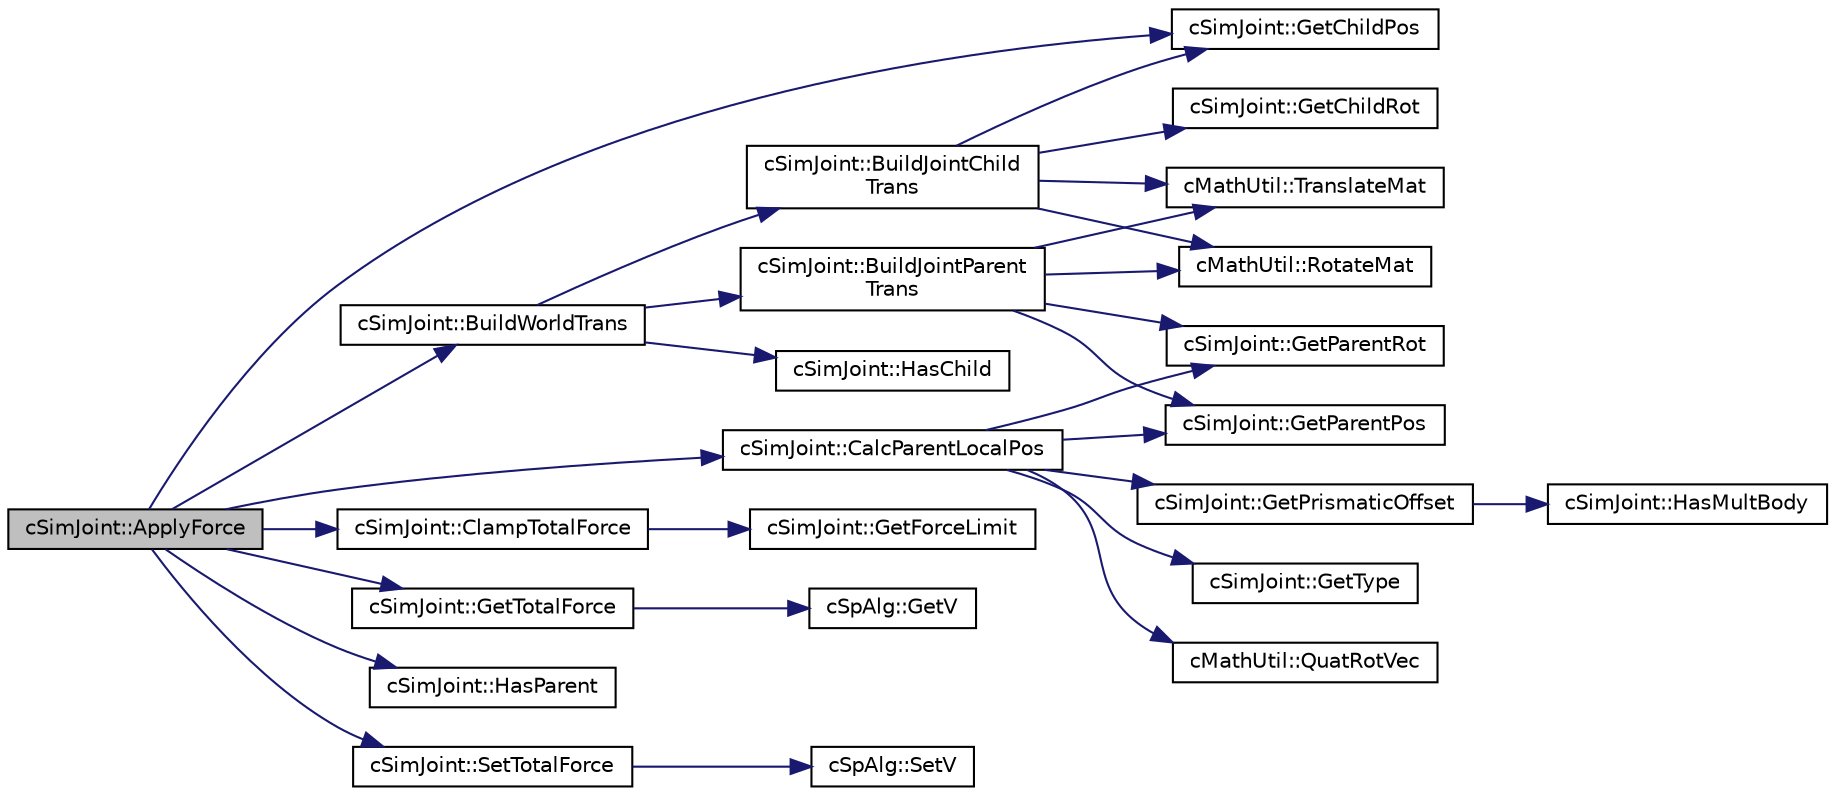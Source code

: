 digraph "cSimJoint::ApplyForce"
{
 // LATEX_PDF_SIZE
  edge [fontname="Helvetica",fontsize="10",labelfontname="Helvetica",labelfontsize="10"];
  node [fontname="Helvetica",fontsize="10",shape=record];
  rankdir="LR";
  Node1 [label="cSimJoint::ApplyForce",height=0.2,width=0.4,color="black", fillcolor="grey75", style="filled", fontcolor="black",tooltip=" "];
  Node1 -> Node2 [color="midnightblue",fontsize="10",style="solid",fontname="Helvetica"];
  Node2 [label="cSimJoint::BuildWorldTrans",height=0.2,width=0.4,color="black", fillcolor="white", style="filled",URL="$classc_sim_joint.html#af84d3879a4bcbd31fadabdd822067f73",tooltip=" "];
  Node2 -> Node3 [color="midnightblue",fontsize="10",style="solid",fontname="Helvetica"];
  Node3 [label="cSimJoint::BuildJointChild\lTrans",height=0.2,width=0.4,color="black", fillcolor="white", style="filled",URL="$classc_sim_joint.html#aeca7bfa2654a84a5cb3335a4e3183705",tooltip=" "];
  Node3 -> Node4 [color="midnightblue",fontsize="10",style="solid",fontname="Helvetica"];
  Node4 [label="cSimJoint::GetChildPos",height=0.2,width=0.4,color="black", fillcolor="white", style="filled",URL="$classc_sim_joint.html#a782fc698f3d3d5d50d1d09a6e88e5b2b",tooltip=" "];
  Node3 -> Node5 [color="midnightblue",fontsize="10",style="solid",fontname="Helvetica"];
  Node5 [label="cSimJoint::GetChildRot",height=0.2,width=0.4,color="black", fillcolor="white", style="filled",URL="$classc_sim_joint.html#a559e5c8b1c908581b08ec2ca725612aa",tooltip=" "];
  Node3 -> Node6 [color="midnightblue",fontsize="10",style="solid",fontname="Helvetica"];
  Node6 [label="cMathUtil::RotateMat",height=0.2,width=0.4,color="black", fillcolor="white", style="filled",URL="$classc_math_util.html#a551bc548582ac0db39df5a58feca1f0a",tooltip=" "];
  Node3 -> Node7 [color="midnightblue",fontsize="10",style="solid",fontname="Helvetica"];
  Node7 [label="cMathUtil::TranslateMat",height=0.2,width=0.4,color="black", fillcolor="white", style="filled",URL="$classc_math_util.html#a5550ed48f8beaccbf6827db839ccf542",tooltip=" "];
  Node2 -> Node8 [color="midnightblue",fontsize="10",style="solid",fontname="Helvetica"];
  Node8 [label="cSimJoint::BuildJointParent\lTrans",height=0.2,width=0.4,color="black", fillcolor="white", style="filled",URL="$classc_sim_joint.html#aa07c6dc91e5d4499d4b91af5ffea5cd1",tooltip=" "];
  Node8 -> Node9 [color="midnightblue",fontsize="10",style="solid",fontname="Helvetica"];
  Node9 [label="cSimJoint::GetParentPos",height=0.2,width=0.4,color="black", fillcolor="white", style="filled",URL="$classc_sim_joint.html#a0a6d80ab34fde67e22fbe6cf5a79b42d",tooltip=" "];
  Node8 -> Node10 [color="midnightblue",fontsize="10",style="solid",fontname="Helvetica"];
  Node10 [label="cSimJoint::GetParentRot",height=0.2,width=0.4,color="black", fillcolor="white", style="filled",URL="$classc_sim_joint.html#a5deda522c66f16c9aa11fdd80ab642d7",tooltip=" "];
  Node8 -> Node6 [color="midnightblue",fontsize="10",style="solid",fontname="Helvetica"];
  Node8 -> Node7 [color="midnightblue",fontsize="10",style="solid",fontname="Helvetica"];
  Node2 -> Node11 [color="midnightblue",fontsize="10",style="solid",fontname="Helvetica"];
  Node11 [label="cSimJoint::HasChild",height=0.2,width=0.4,color="black", fillcolor="white", style="filled",URL="$classc_sim_joint.html#acc56c9ae7bfa81c76ab92928535e2030",tooltip=" "];
  Node1 -> Node12 [color="midnightblue",fontsize="10",style="solid",fontname="Helvetica"];
  Node12 [label="cSimJoint::CalcParentLocalPos",height=0.2,width=0.4,color="black", fillcolor="white", style="filled",URL="$classc_sim_joint.html#ae29709c0a6efcbbd3f39312aa1a1d117",tooltip=" "];
  Node12 -> Node9 [color="midnightblue",fontsize="10",style="solid",fontname="Helvetica"];
  Node12 -> Node10 [color="midnightblue",fontsize="10",style="solid",fontname="Helvetica"];
  Node12 -> Node13 [color="midnightblue",fontsize="10",style="solid",fontname="Helvetica"];
  Node13 [label="cSimJoint::GetPrismaticOffset",height=0.2,width=0.4,color="black", fillcolor="white", style="filled",URL="$classc_sim_joint.html#a217a50fa5db37eccfe8af7c5ef8e1527",tooltip=" "];
  Node13 -> Node14 [color="midnightblue",fontsize="10",style="solid",fontname="Helvetica"];
  Node14 [label="cSimJoint::HasMultBody",height=0.2,width=0.4,color="black", fillcolor="white", style="filled",URL="$classc_sim_joint.html#a9ad925566798fc88e2ed7132043a3058",tooltip=" "];
  Node12 -> Node15 [color="midnightblue",fontsize="10",style="solid",fontname="Helvetica"];
  Node15 [label="cSimJoint::GetType",height=0.2,width=0.4,color="black", fillcolor="white", style="filled",URL="$classc_sim_joint.html#a4b26fdef1048fcd9c9711a648c13ca1f",tooltip=" "];
  Node12 -> Node16 [color="midnightblue",fontsize="10",style="solid",fontname="Helvetica"];
  Node16 [label="cMathUtil::QuatRotVec",height=0.2,width=0.4,color="black", fillcolor="white", style="filled",URL="$classc_math_util.html#a3a0496ade762f12172414c797da44402",tooltip=" "];
  Node1 -> Node17 [color="midnightblue",fontsize="10",style="solid",fontname="Helvetica"];
  Node17 [label="cSimJoint::ClampTotalForce",height=0.2,width=0.4,color="black", fillcolor="white", style="filled",URL="$classc_sim_joint.html#a6abfa8e80784377d4d3bf48e480622d0",tooltip=" "];
  Node17 -> Node18 [color="midnightblue",fontsize="10",style="solid",fontname="Helvetica"];
  Node18 [label="cSimJoint::GetForceLimit",height=0.2,width=0.4,color="black", fillcolor="white", style="filled",URL="$classc_sim_joint.html#a88fa5248b20518d70c8c30cb80e2c706",tooltip=" "];
  Node1 -> Node4 [color="midnightblue",fontsize="10",style="solid",fontname="Helvetica"];
  Node1 -> Node19 [color="midnightblue",fontsize="10",style="solid",fontname="Helvetica"];
  Node19 [label="cSimJoint::GetTotalForce",height=0.2,width=0.4,color="black", fillcolor="white", style="filled",URL="$classc_sim_joint.html#a5f02aa8e69a17d65b2e622bfedf3bcb6",tooltip=" "];
  Node19 -> Node20 [color="midnightblue",fontsize="10",style="solid",fontname="Helvetica"];
  Node20 [label="cSpAlg::GetV",height=0.2,width=0.4,color="black", fillcolor="white", style="filled",URL="$classc_sp_alg.html#a3c44fc96b8e8b13f6a208f05bc3db8d4",tooltip=" "];
  Node1 -> Node21 [color="midnightblue",fontsize="10",style="solid",fontname="Helvetica"];
  Node21 [label="cSimJoint::HasParent",height=0.2,width=0.4,color="black", fillcolor="white", style="filled",URL="$classc_sim_joint.html#a20b61e516dbcd716cc5fef7522bd7d9c",tooltip=" "];
  Node1 -> Node22 [color="midnightblue",fontsize="10",style="solid",fontname="Helvetica"];
  Node22 [label="cSimJoint::SetTotalForce",height=0.2,width=0.4,color="black", fillcolor="white", style="filled",URL="$classc_sim_joint.html#a68cb396fb8cf63f9c1d7075d5fc0f401",tooltip=" "];
  Node22 -> Node23 [color="midnightblue",fontsize="10",style="solid",fontname="Helvetica"];
  Node23 [label="cSpAlg::SetV",height=0.2,width=0.4,color="black", fillcolor="white", style="filled",URL="$classc_sp_alg.html#a2aec2530f56f4309e2979796f25d9ec2",tooltip=" "];
}
